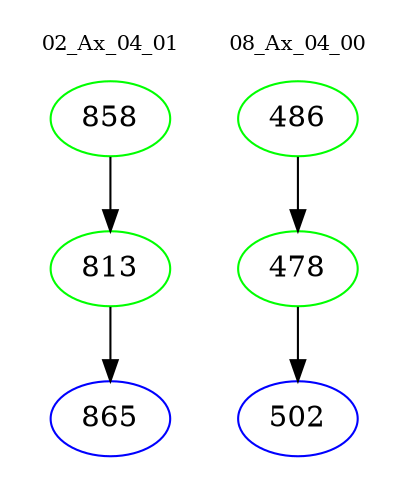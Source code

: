 digraph{
subgraph cluster_0 {
color = white
label = "02_Ax_04_01";
fontsize=10;
T0_858 [label="858", color="green"]
T0_858 -> T0_813 [color="black"]
T0_813 [label="813", color="green"]
T0_813 -> T0_865 [color="black"]
T0_865 [label="865", color="blue"]
}
subgraph cluster_1 {
color = white
label = "08_Ax_04_00";
fontsize=10;
T1_486 [label="486", color="green"]
T1_486 -> T1_478 [color="black"]
T1_478 [label="478", color="green"]
T1_478 -> T1_502 [color="black"]
T1_502 [label="502", color="blue"]
}
}
